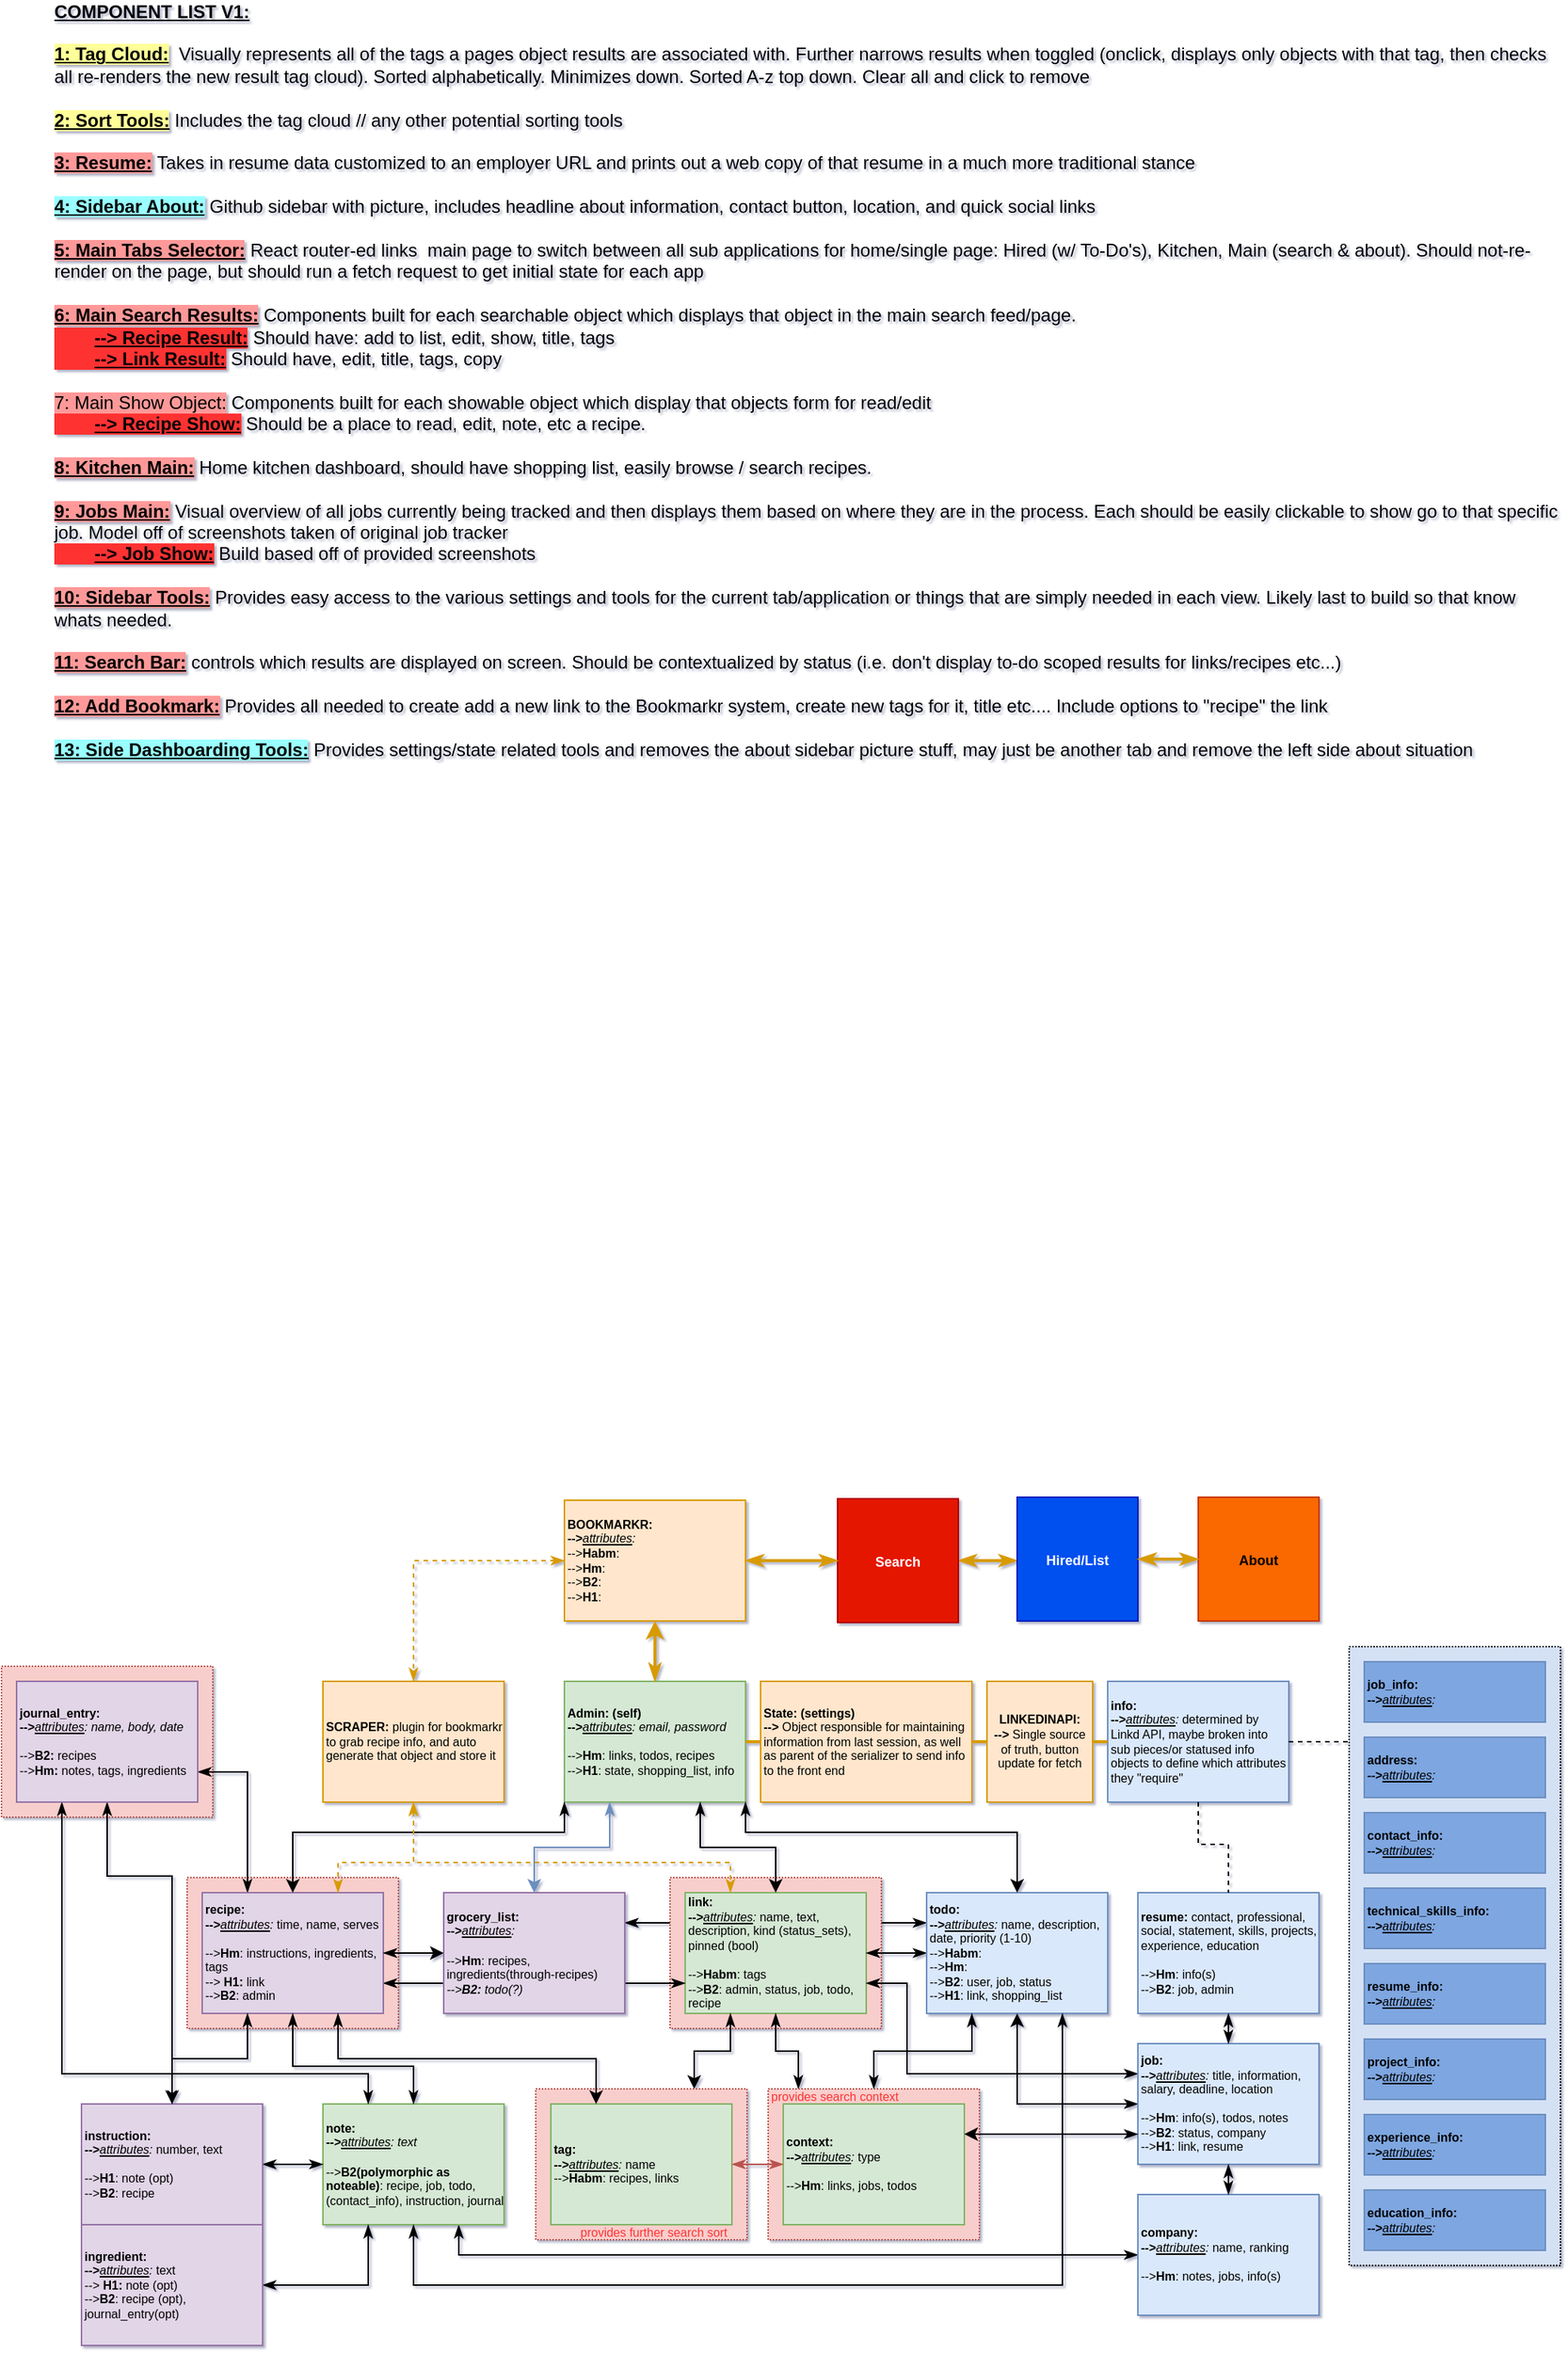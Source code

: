 <mxfile version="15.7.3" type="device"><diagram id="ImDymK1f7_B1jzTCU4_X" name="Page-1"><mxGraphModel dx="1186" dy="1583" grid="0" gridSize="10" guides="1" tooltips="1" connect="1" arrows="1" fold="1" page="1" pageScale="1" pageWidth="1100" pageHeight="850" math="0" shadow="1"><root><mxCell id="0"/><mxCell id="1" parent="0"/><mxCell id="gDlHl3aA6Cm26SfVE7yq-3" value="" style="rounded=0;whiteSpace=wrap;html=1;fontSize=8;fillColor=#f8cecc;align=left;strokeColor=#b85450;dashed=1;dashPattern=1 1;rotation=0;container=0;" vertex="1" parent="1"><mxGeometry x="7" y="252" width="140" height="100" as="geometry"/></mxCell><mxCell id="HJYqMd4OV8tpor4b_tV7-92" style="edgeStyle=orthogonalEdgeStyle;rounded=0;orthogonalLoop=1;jettySize=auto;html=1;exitX=0;exitY=0.25;exitDx=0;exitDy=0;entryX=1;entryY=0.25;entryDx=0;entryDy=0;fontSize=8;fontColor=#FF3333;startArrow=classicThin;startFill=1;endArrow=classicThin;endFill=1;strokeColor=#000000;strokeWidth=1;" parent="1" source="HJYqMd4OV8tpor4b_tV7-34" target="HJYqMd4OV8tpor4b_tV7-33" edge="1"><mxGeometry x="10" y="1192" as="geometry"/></mxCell><mxCell id="klLHw8lv9nVdal6uO0Be-18" value="" style="rounded=0;whiteSpace=wrap;html=1;fontSize=8;fillColor=#f8cecc;align=left;strokeColor=#b85450;dashed=1;dashPattern=1 1;rotation=0;container=0;" parent="1" vertex="1"><mxGeometry x="450" y="392" width="140" height="100" as="geometry"/></mxCell><mxCell id="klLHw8lv9nVdal6uO0Be-17" value="" style="rounded=0;whiteSpace=wrap;html=1;fontSize=8;fillColor=#f8cecc;align=left;strokeColor=#b85450;dashed=1;dashPattern=1 1;rotation=0;container=0;" parent="1" vertex="1"><mxGeometry x="130" y="392" width="140" height="100" as="geometry"/></mxCell><mxCell id="klLHw8lv9nVdal6uO0Be-39" style="edgeStyle=orthogonalEdgeStyle;rounded=0;orthogonalLoop=1;jettySize=auto;html=1;exitX=0;exitY=0.5;exitDx=0;exitDy=0;entryX=0.75;entryY=1;entryDx=0;entryDy=0;fontSize=9;startArrow=classicThin;startFill=1;endArrow=classicThin;endFill=1;strokeWidth=1;" parent="1" source="HJYqMd4OV8tpor4b_tV7-45" target="HJYqMd4OV8tpor4b_tV7-42" edge="1"><mxGeometry relative="1" as="geometry"/></mxCell><mxCell id="HJYqMd4OV8tpor4b_tV7-45" value="&lt;b&gt;company:&lt;/b&gt;&lt;br&gt;&lt;b&gt;--&amp;gt;&lt;/b&gt;&lt;i&gt;&lt;u&gt;attributes&lt;/u&gt;: &lt;/i&gt;name, ranking&lt;br&gt;&lt;br&gt;--&amp;gt;&lt;b&gt;Hm&lt;/b&gt;: notes, jobs, info(s)" style="rounded=0;whiteSpace=wrap;html=1;fontSize=8;align=left;fillColor=#dae8fc;strokeColor=#6c8ebf;rotation=0;container=0;" parent="1" vertex="1"><mxGeometry x="760" y="602" width="120" height="80" as="geometry"/></mxCell><mxCell id="HJYqMd4OV8tpor4b_tV7-2" value="&lt;b&gt;Admin: (self)&lt;/b&gt;&lt;br&gt;&lt;b&gt;--&amp;gt;&lt;/b&gt;&lt;i&gt;&lt;u&gt;attributes&lt;/u&gt;: email, password&lt;/i&gt;&lt;br&gt;&lt;br&gt;--&amp;gt;&lt;b&gt;Hm&lt;/b&gt;: links, todos, recipes&amp;nbsp;&lt;br&gt;--&amp;gt;&lt;b&gt;H1&lt;/b&gt;: state, shopping_list, info" style="rounded=0;whiteSpace=wrap;html=1;fontSize=8;align=left;fillColor=#d5e8d4;strokeColor=#82b366;rotation=0;container=0;" parent="1" vertex="1"><mxGeometry x="380" y="262" width="120" height="80" as="geometry"/></mxCell><mxCell id="HJYqMd4OV8tpor4b_tV7-3" value="&lt;b&gt;LINKEDINAPI:&lt;br&gt;--&amp;gt; &lt;/b&gt;Single source of truth, button update for fetch" style="rounded=0;whiteSpace=wrap;html=1;fontSize=8;align=center;fillColor=#ffe6cc;strokeColor=#d79b00;rotation=0;container=0;" parent="1" vertex="1"><mxGeometry x="660" y="262" width="70" height="80" as="geometry"/></mxCell><mxCell id="HJYqMd4OV8tpor4b_tV7-4" value="&lt;b&gt;info:&lt;/b&gt;&lt;br&gt;&lt;b&gt;--&amp;gt;&lt;/b&gt;&lt;i&gt;&lt;u&gt;attributes&lt;/u&gt;: &lt;/i&gt;determined by Linkd API, maybe broken into sub pieces/or statused info objects to define which attributes they &quot;require&quot;&lt;br&gt;" style="rounded=0;whiteSpace=wrap;html=1;fontSize=8;align=left;fillColor=#dae8fc;strokeColor=#6c8ebf;rotation=0;container=0;" parent="1" vertex="1"><mxGeometry x="740" y="262" width="120" height="80" as="geometry"/></mxCell><mxCell id="HJYqMd4OV8tpor4b_tV7-85" style="edgeStyle=orthogonalEdgeStyle;rounded=0;orthogonalLoop=1;jettySize=auto;html=1;exitX=1;exitY=0.5;exitDx=0;exitDy=0;entryX=0;entryY=0.5;entryDx=0;entryDy=0;fontSize=8;fontColor=#FF3333;startArrow=none;startFill=0;endArrow=none;endFill=0;strokeColor=#d79b00;strokeWidth=2;fillColor=#ffe6cc;" parent="1" source="HJYqMd4OV8tpor4b_tV7-3" target="HJYqMd4OV8tpor4b_tV7-4" edge="1"><mxGeometry x="10" y="1192" as="geometry"/></mxCell><mxCell id="HJYqMd4OV8tpor4b_tV7-29" value="&lt;b&gt;link:&lt;/b&gt;&lt;br&gt;&lt;b&gt;--&amp;gt;&lt;/b&gt;&lt;i&gt;&lt;u&gt;attributes&lt;/u&gt;: &lt;/i&gt;name, text, description, kind (status_sets), pinned (bool)&lt;br&gt;&lt;br&gt;--&amp;gt;&lt;b&gt;Habm&lt;/b&gt;: tags&lt;br&gt;--&amp;gt;&lt;b&gt;B2&lt;/b&gt;: admin, status, job, todo, recipe" style="rounded=0;whiteSpace=wrap;html=1;fontSize=8;align=left;fillColor=#d5e8d4;strokeColor=#82b366;rotation=0;container=0;" parent="1" vertex="1"><mxGeometry x="460" y="402" width="120" height="80" as="geometry"/></mxCell><mxCell id="HJYqMd4OV8tpor4b_tV7-51" style="edgeStyle=orthogonalEdgeStyle;rounded=0;orthogonalLoop=1;jettySize=auto;html=1;exitX=0.75;exitY=1;exitDx=0;exitDy=0;entryX=0.5;entryY=0;entryDx=0;entryDy=0;fontSize=8;startArrow=classicThin;startFill=1;" parent="1" source="HJYqMd4OV8tpor4b_tV7-2" target="HJYqMd4OV8tpor4b_tV7-29" edge="1"><mxGeometry x="10" y="1192" as="geometry"/></mxCell><mxCell id="HJYqMd4OV8tpor4b_tV7-91" style="edgeStyle=orthogonalEdgeStyle;rounded=0;orthogonalLoop=1;jettySize=auto;html=1;exitX=1;exitY=0.75;exitDx=0;exitDy=0;fontSize=8;fontColor=#FF3333;startArrow=classicThin;startFill=1;endArrow=classicThin;endFill=1;strokeColor=#000000;strokeWidth=1;" parent="1" source="HJYqMd4OV8tpor4b_tV7-30" edge="1"><mxGeometry x="10" y="1192" as="geometry"><mxPoint x="460" y="462" as="targetPoint"/><Array as="points"><mxPoint x="460" y="462"/></Array></mxGeometry></mxCell><mxCell id="gDlHl3aA6Cm26SfVE7yq-5" style="edgeStyle=orthogonalEdgeStyle;rounded=0;orthogonalLoop=1;jettySize=auto;html=1;exitX=0.25;exitY=0;exitDx=0;exitDy=0;entryX=1;entryY=0.75;entryDx=0;entryDy=0;startArrow=classicThin;startFill=1;endArrow=classicThin;endFill=1;" edge="1" parent="1" source="HJYqMd4OV8tpor4b_tV7-30" target="gDlHl3aA6Cm26SfVE7yq-1"><mxGeometry relative="1" as="geometry"/></mxCell><mxCell id="HJYqMd4OV8tpor4b_tV7-30" value="&lt;b&gt;recipe:&lt;/b&gt;&lt;br&gt;&lt;b&gt;--&amp;gt;&lt;/b&gt;&lt;i&gt;&lt;u&gt;attributes&lt;/u&gt;: &lt;/i&gt;time, name, serves&lt;br&gt;&lt;br&gt;--&amp;gt;&lt;b&gt;Hm&lt;/b&gt;: instructions, ingredients,&amp;nbsp; tags&lt;br&gt;--&amp;gt; &lt;b&gt;H1:&lt;/b&gt;&amp;nbsp;link&lt;br&gt;--&amp;gt;&lt;b&gt;B2&lt;/b&gt;: admin" style="rounded=0;whiteSpace=wrap;html=1;fontSize=8;align=left;fillColor=#e1d5e7;strokeColor=#9673a6;rotation=0;container=0;" parent="1" vertex="1"><mxGeometry x="140" y="402" width="120" height="80" as="geometry"/></mxCell><mxCell id="HJYqMd4OV8tpor4b_tV7-53" style="edgeStyle=orthogonalEdgeStyle;rounded=0;orthogonalLoop=1;jettySize=auto;html=1;exitX=0;exitY=1;exitDx=0;exitDy=0;entryX=0.5;entryY=0;entryDx=0;entryDy=0;fontSize=8;startArrow=classicThin;startFill=1;" parent="1" source="HJYqMd4OV8tpor4b_tV7-2" target="HJYqMd4OV8tpor4b_tV7-30" edge="1"><mxGeometry x="10" y="1192" as="geometry"><Array as="points"><mxPoint x="380" y="362"/><mxPoint x="200" y="362"/></Array></mxGeometry></mxCell><mxCell id="HJYqMd4OV8tpor4b_tV7-33" value="&lt;b&gt;grocery_list:&lt;/b&gt;&lt;br&gt;&lt;b&gt;--&amp;gt;&lt;/b&gt;&lt;i&gt;&lt;u&gt;attributes&lt;/u&gt;:&lt;/i&gt;&lt;br&gt;&lt;br&gt;--&amp;gt;&lt;b&gt;Hm&lt;/b&gt;: recipes, ingredients(through-recipes)&lt;br&gt;&lt;i&gt;--&amp;gt;&lt;b&gt;B2: &lt;/b&gt;todo(?)&lt;/i&gt;" style="rounded=0;whiteSpace=wrap;html=1;fontSize=8;align=left;fillColor=#e1d5e7;strokeColor=#9673a6;rotation=0;container=0;" parent="1" vertex="1"><mxGeometry x="300" y="402" width="120" height="80" as="geometry"/></mxCell><mxCell id="HJYqMd4OV8tpor4b_tV7-50" style="edgeStyle=orthogonalEdgeStyle;rounded=0;orthogonalLoop=1;jettySize=auto;html=1;exitX=0.25;exitY=1;exitDx=0;exitDy=0;entryX=0.5;entryY=0;entryDx=0;entryDy=0;fontSize=8;startArrow=classicThin;startFill=1;fillColor=#dae8fc;strokeColor=#6c8ebf;" parent="1" source="HJYqMd4OV8tpor4b_tV7-2" target="HJYqMd4OV8tpor4b_tV7-33" edge="1"><mxGeometry x="10" y="1192" as="geometry"/></mxCell><mxCell id="HJYqMd4OV8tpor4b_tV7-49" style="edgeStyle=orthogonalEdgeStyle;rounded=0;orthogonalLoop=1;jettySize=auto;html=1;exitX=1;exitY=0.5;exitDx=0;exitDy=0;entryX=0;entryY=0.5;entryDx=0;entryDy=0;fontSize=8;startArrow=classicThin;startFill=1;" parent="1" source="HJYqMd4OV8tpor4b_tV7-30" target="HJYqMd4OV8tpor4b_tV7-33" edge="1"><mxGeometry x="10" y="1192" as="geometry"/></mxCell><mxCell id="HJYqMd4OV8tpor4b_tV7-90" style="edgeStyle=orthogonalEdgeStyle;rounded=0;orthogonalLoop=1;jettySize=auto;html=1;exitX=0;exitY=0.5;exitDx=0;exitDy=0;entryX=1;entryY=0.5;entryDx=0;entryDy=0;fontSize=8;fontColor=#FF3333;startArrow=classicThin;startFill=1;endArrow=classicThin;endFill=1;strokeColor=#000000;strokeWidth=1;" parent="1" source="HJYqMd4OV8tpor4b_tV7-34" target="HJYqMd4OV8tpor4b_tV7-29" edge="1"><mxGeometry x="10" y="1192" as="geometry"/></mxCell><mxCell id="HJYqMd4OV8tpor4b_tV7-34" value="&lt;b&gt;todo:&lt;/b&gt;&lt;br&gt;&lt;b&gt;--&amp;gt;&lt;/b&gt;&lt;i&gt;&lt;u&gt;attributes&lt;/u&gt;: &lt;/i&gt;name, description, date, priority (1-10)&lt;br&gt;--&amp;gt;&lt;b&gt;Habm&lt;/b&gt;:&amp;nbsp;&lt;br&gt;--&amp;gt;&lt;b&gt;Hm&lt;/b&gt;:&lt;br&gt;--&amp;gt;&lt;b&gt;B2&lt;/b&gt;: user, job, status&lt;br&gt;--&amp;gt;&lt;b&gt;H1&lt;/b&gt;: link, shopping_list" style="rounded=0;whiteSpace=wrap;html=1;fontSize=8;align=left;fillColor=#dae8fc;strokeColor=#6c8ebf;rotation=0;container=0;" parent="1" vertex="1"><mxGeometry x="620" y="402" width="120" height="80" as="geometry"/></mxCell><mxCell id="HJYqMd4OV8tpor4b_tV7-52" style="edgeStyle=orthogonalEdgeStyle;rounded=0;orthogonalLoop=1;jettySize=auto;html=1;exitX=1;exitY=1;exitDx=0;exitDy=0;entryX=0.5;entryY=0;entryDx=0;entryDy=0;fontSize=8;startArrow=classicThin;startFill=1;" parent="1" source="HJYqMd4OV8tpor4b_tV7-2" target="HJYqMd4OV8tpor4b_tV7-34" edge="1"><mxGeometry x="10" y="1192" as="geometry"><Array as="points"><mxPoint x="500" y="362"/><mxPoint x="680" y="362"/></Array></mxGeometry></mxCell><mxCell id="HJYqMd4OV8tpor4b_tV7-59" style="edgeStyle=orthogonalEdgeStyle;rounded=0;orthogonalLoop=1;jettySize=auto;html=1;exitX=0.25;exitY=1;exitDx=0;exitDy=0;entryX=0.75;entryY=0;entryDx=0;entryDy=0;fontSize=8;startArrow=classicThin;startFill=1;" parent="1" source="HJYqMd4OV8tpor4b_tV7-29" target="HJYqMd4OV8tpor4b_tV7-94" edge="1"><mxGeometry x="10" y="1192" as="geometry"/></mxCell><mxCell id="HJYqMd4OV8tpor4b_tV7-57" style="edgeStyle=orthogonalEdgeStyle;rounded=0;orthogonalLoop=1;jettySize=auto;html=1;exitX=0;exitY=0.5;exitDx=0;exitDy=0;entryX=0.5;entryY=1;entryDx=0;entryDy=0;fontSize=8;startArrow=classicThin;startFill=1;" parent="1" source="HJYqMd4OV8tpor4b_tV7-37" target="HJYqMd4OV8tpor4b_tV7-34" edge="1"><mxGeometry x="10" y="1192" as="geometry"><Array as="points"><mxPoint x="680" y="542"/></Array></mxGeometry></mxCell><mxCell id="HJYqMd4OV8tpor4b_tV7-89" style="edgeStyle=orthogonalEdgeStyle;rounded=0;orthogonalLoop=1;jettySize=auto;html=1;exitX=0;exitY=0.25;exitDx=0;exitDy=0;entryX=1;entryY=0.75;entryDx=0;entryDy=0;fontSize=8;fontColor=#FF3333;startArrow=classicThin;startFill=1;endArrow=classicThin;endFill=1;strokeColor=#000000;strokeWidth=1;" parent="1" source="HJYqMd4OV8tpor4b_tV7-37" target="HJYqMd4OV8tpor4b_tV7-29" edge="1"><mxGeometry x="10" y="1192" as="geometry"><Array as="points"><mxPoint x="607" y="522"/><mxPoint x="607" y="462"/></Array></mxGeometry></mxCell><mxCell id="HJYqMd4OV8tpor4b_tV7-37" value="&lt;b&gt;job:&lt;/b&gt;&lt;br&gt;&lt;b&gt;--&amp;gt;&lt;/b&gt;&lt;i&gt;&lt;u&gt;attributes&lt;/u&gt;: &lt;/i&gt;title, information, salary, deadline, location&lt;br&gt;&lt;br&gt;--&amp;gt;&lt;b&gt;Hm&lt;/b&gt;: info(s), todos, notes&lt;br&gt;--&amp;gt;&lt;b&gt;B2&lt;/b&gt;: status, company&lt;br&gt;--&amp;gt;&lt;b&gt;H1&lt;/b&gt;: link, resume" style="rounded=0;whiteSpace=wrap;html=1;fontSize=8;align=left;fillColor=#dae8fc;strokeColor=#6c8ebf;rotation=0;container=0;" parent="1" vertex="1"><mxGeometry x="760" y="502" width="120" height="80" as="geometry"/></mxCell><mxCell id="klLHw8lv9nVdal6uO0Be-10" style="edgeStyle=orthogonalEdgeStyle;rounded=0;orthogonalLoop=1;jettySize=auto;html=1;exitX=0;exitY=0.5;exitDx=0;exitDy=0;entryX=1;entryY=0.5;entryDx=0;entryDy=0;strokeColor=none;startArrow=classicThin;startFill=1;" parent="1" source="HJYqMd4OV8tpor4b_tV7-45" target="HJYqMd4OV8tpor4b_tV7-37" edge="1"><mxGeometry x="60" y="142" as="geometry"/></mxCell><mxCell id="HJYqMd4OV8tpor4b_tV7-38" value="&lt;b&gt;resume: &lt;/b&gt;contact, professional, social, statement, skills, projects, experience, education&lt;br&gt;&lt;br&gt;--&amp;gt;&lt;b&gt;Hm&lt;/b&gt;: info(s)&lt;br&gt;--&amp;gt;&lt;b&gt;B2&lt;/b&gt;: job, admin" style="rounded=0;whiteSpace=wrap;html=1;fontSize=8;align=left;fillColor=#dae8fc;strokeColor=#6c8ebf;rotation=0;container=0;" parent="1" vertex="1"><mxGeometry x="760" y="402" width="120" height="80" as="geometry"/></mxCell><mxCell id="klLHw8lv9nVdal6uO0Be-36" style="edgeStyle=orthogonalEdgeStyle;rounded=0;orthogonalLoop=1;jettySize=auto;html=1;exitX=0.5;exitY=0;exitDx=0;exitDy=0;entryX=0.5;entryY=1;entryDx=0;entryDy=0;fontSize=9;startArrow=classicThin;startFill=1;endArrow=classicThin;endFill=1;strokeWidth=1;" parent="1" source="HJYqMd4OV8tpor4b_tV7-37" target="HJYqMd4OV8tpor4b_tV7-38" edge="1"><mxGeometry x="60" y="140" as="geometry"/></mxCell><mxCell id="HJYqMd4OV8tpor4b_tV7-39" style="edgeStyle=orthogonalEdgeStyle;rounded=0;orthogonalLoop=1;jettySize=auto;html=1;exitX=0.5;exitY=1;exitDx=0;exitDy=0;fontSize=8;startArrow=none;startFill=0;dashed=1;endArrow=none;endFill=0;entryX=0.5;entryY=0;entryDx=0;entryDy=0;" parent="1" source="HJYqMd4OV8tpor4b_tV7-4" edge="1" target="HJYqMd4OV8tpor4b_tV7-38"><mxGeometry x="10" y="1192" as="geometry"><mxPoint x="800" y="402" as="targetPoint"/><Array as="points"><mxPoint x="800" y="370"/><mxPoint x="820" y="370"/></Array></mxGeometry></mxCell><mxCell id="HJYqMd4OV8tpor4b_tV7-42" value="&lt;b&gt;note:&amp;nbsp;&lt;/b&gt;&lt;br&gt;&lt;b&gt;--&amp;gt;&lt;/b&gt;&lt;i&gt;&lt;u&gt;attributes&lt;/u&gt;: text&lt;/i&gt;&lt;br&gt;&lt;br&gt;--&amp;gt;&lt;b&gt;B2(polymorphic as noteable)&lt;/b&gt;: recipe, job, todo, (contact_info), instruction, journal" style="rounded=0;whiteSpace=wrap;html=1;fontSize=8;align=left;fillColor=#d5e8d4;strokeColor=#82b366;rotation=0;container=0;" parent="1" vertex="1"><mxGeometry x="220" y="542" width="120" height="80" as="geometry"/></mxCell><mxCell id="HJYqMd4OV8tpor4b_tV7-87" style="edgeStyle=orthogonalEdgeStyle;rounded=0;orthogonalLoop=1;jettySize=auto;html=1;exitX=0.5;exitY=1;exitDx=0;exitDy=0;fontSize=8;fontColor=#FF3333;startArrow=classicThin;startFill=1;endArrow=classicThin;endFill=1;strokeColor=#000000;strokeWidth=1;" parent="1" source="HJYqMd4OV8tpor4b_tV7-30" edge="1"><mxGeometry x="10" y="1192" as="geometry"><Array as="points"><mxPoint x="200" y="517"/><mxPoint x="280" y="517"/></Array><mxPoint x="280" y="542" as="targetPoint"/></mxGeometry></mxCell><mxCell id="klLHw8lv9nVdal6uO0Be-37" style="edgeStyle=orthogonalEdgeStyle;rounded=0;orthogonalLoop=1;jettySize=auto;html=1;exitX=1;exitY=0.5;exitDx=0;exitDy=0;entryX=0.25;entryY=1;entryDx=0;entryDy=0;fontSize=9;startArrow=classicThin;startFill=1;endArrow=classicThin;endFill=1;strokeWidth=1;" parent="1" source="HJYqMd4OV8tpor4b_tV7-61" target="HJYqMd4OV8tpor4b_tV7-42" edge="1"><mxGeometry x="60" y="140" as="geometry"/></mxCell><mxCell id="HJYqMd4OV8tpor4b_tV7-61" value="&lt;b&gt;ingredient:&lt;/b&gt;&lt;br&gt;&lt;b&gt;--&amp;gt;&lt;/b&gt;&lt;i&gt;&lt;u&gt;attributes&lt;/u&gt;: &lt;/i&gt;text&lt;br&gt;--&amp;gt; &lt;b&gt;H1: &lt;/b&gt;note (opt)&lt;br&gt;--&amp;gt;&lt;b&gt;B2&lt;/b&gt;: recipe (opt), journal_entry(opt)" style="rounded=0;whiteSpace=wrap;html=1;fontSize=8;align=left;fillColor=#e1d5e7;strokeColor=#9673a6;rotation=0;container=0;" parent="1" vertex="1"><mxGeometry x="60" y="622" width="120" height="80" as="geometry"/></mxCell><mxCell id="HJYqMd4OV8tpor4b_tV7-63" style="edgeStyle=orthogonalEdgeStyle;rounded=0;orthogonalLoop=1;jettySize=auto;html=1;exitX=0.25;exitY=1;exitDx=0;exitDy=0;entryX=0.5;entryY=0;entryDx=0;entryDy=0;fontSize=8;startArrow=classicThin;startFill=1;" parent="1" source="HJYqMd4OV8tpor4b_tV7-30" target="HJYqMd4OV8tpor4b_tV7-62" edge="1"><mxGeometry x="10" y="1192" as="geometry"><Array as="points"><mxPoint x="170" y="512"/><mxPoint x="120" y="512"/></Array></mxGeometry></mxCell><mxCell id="HJYqMd4OV8tpor4b_tV7-99" style="edgeStyle=orthogonalEdgeStyle;rounded=0;orthogonalLoop=1;jettySize=auto;html=1;exitX=1;exitY=0.5;exitDx=0;exitDy=0;entryX=0;entryY=0.5;entryDx=0;entryDy=0;fontSize=8;fontColor=#FF3333;startArrow=classicThin;startFill=1;endArrow=classicThin;endFill=1;strokeColor=#000000;strokeWidth=1;" parent="1" source="HJYqMd4OV8tpor4b_tV7-62" target="HJYqMd4OV8tpor4b_tV7-42" edge="1"><mxGeometry x="10" y="1192" as="geometry"><Array as="points"><mxPoint x="210" y="582"/><mxPoint x="210" y="582"/></Array></mxGeometry></mxCell><mxCell id="HJYqMd4OV8tpor4b_tV7-62" value="&lt;b&gt;instruction:&lt;/b&gt;&lt;br&gt;&lt;b&gt;--&amp;gt;&lt;/b&gt;&lt;i&gt;&lt;u&gt;attributes&lt;/u&gt;:&amp;nbsp;&lt;/i&gt;number, text&lt;br&gt;&lt;br&gt;--&amp;gt;&lt;b&gt;H1&lt;/b&gt;: note (opt)&lt;br&gt;--&amp;gt;&lt;b&gt;B2&lt;/b&gt;: recipe" style="rounded=0;whiteSpace=wrap;html=1;fontSize=8;align=left;fillColor=#e1d5e7;strokeColor=#9673a6;rotation=0;container=0;" parent="1" vertex="1"><mxGeometry x="60" y="542" width="120" height="80" as="geometry"/></mxCell><mxCell id="HJYqMd4OV8tpor4b_tV7-103" style="edgeStyle=orthogonalEdgeStyle;rounded=0;orthogonalLoop=1;jettySize=auto;html=1;exitX=0.5;exitY=1;exitDx=0;exitDy=0;entryX=0.75;entryY=0;entryDx=0;entryDy=0;dashed=1;fontSize=8;fontColor=#FF3333;startArrow=classicThin;startFill=1;endArrow=classicThin;endFill=1;strokeColor=#d79b00;strokeWidth=1;fillColor=#ffe6cc;" parent="1" source="HJYqMd4OV8tpor4b_tV7-73" target="HJYqMd4OV8tpor4b_tV7-30" edge="1"><mxGeometry x="10" y="1192" as="geometry"><Array as="points"><mxPoint x="280" y="382"/><mxPoint x="230" y="382"/></Array></mxGeometry></mxCell><mxCell id="HJYqMd4OV8tpor4b_tV7-104" style="edgeStyle=orthogonalEdgeStyle;rounded=0;orthogonalLoop=1;jettySize=auto;html=1;exitX=0.5;exitY=1;exitDx=0;exitDy=0;entryX=0.25;entryY=0;entryDx=0;entryDy=0;dashed=1;fontSize=8;fontColor=#FF3333;startArrow=classicThin;startFill=1;endArrow=classicThin;endFill=1;strokeColor=#d79b00;strokeWidth=1;fillColor=#ffe6cc;" parent="1" source="HJYqMd4OV8tpor4b_tV7-73" target="HJYqMd4OV8tpor4b_tV7-29" edge="1"><mxGeometry x="10" y="1192" as="geometry"><Array as="points"><mxPoint x="280" y="382"/><mxPoint x="490" y="382"/></Array></mxGeometry></mxCell><mxCell id="HJYqMd4OV8tpor4b_tV7-73" value="&lt;b&gt;SCRAPER: &lt;/b&gt;plugin for bookmarkr to grab recipe info, and auto generate that object and store it" style="rounded=0;whiteSpace=wrap;html=1;fontSize=8;align=left;fillColor=#ffe6cc;strokeColor=#d79b00;rotation=0;container=0;" parent="1" vertex="1"><mxGeometry x="220" y="262" width="120" height="80" as="geometry"/></mxCell><mxCell id="HJYqMd4OV8tpor4b_tV7-102" style="edgeStyle=orthogonalEdgeStyle;rounded=0;orthogonalLoop=1;jettySize=auto;html=1;exitX=0;exitY=0.5;exitDx=0;exitDy=0;entryX=0.5;entryY=0;entryDx=0;entryDy=0;dashed=1;fontSize=8;fontColor=#FF3333;startArrow=classicThin;startFill=1;endArrow=classicThin;endFill=1;strokeColor=#d79b00;strokeWidth=1;fillColor=#ffe6cc;" parent="1" source="HJYqMd4OV8tpor4b_tV7-74" target="HJYqMd4OV8tpor4b_tV7-73" edge="1"><mxGeometry x="10" y="1192" as="geometry"/></mxCell><mxCell id="HJYqMd4OV8tpor4b_tV7-74" value="&lt;b&gt;BOOKMARKR:&lt;/b&gt;&lt;br&gt;&lt;b&gt;--&amp;gt;&lt;/b&gt;&lt;i&gt;&lt;u&gt;attributes&lt;/u&gt;:&lt;/i&gt;&lt;br&gt;--&amp;gt;&lt;b&gt;Habm&lt;/b&gt;:&amp;nbsp;&lt;br&gt;--&amp;gt;&lt;b&gt;Hm&lt;/b&gt;:&lt;br&gt;--&amp;gt;&lt;b&gt;B2&lt;/b&gt;:&amp;nbsp;&lt;br&gt;--&amp;gt;&lt;b&gt;H1&lt;/b&gt;:" style="rounded=0;whiteSpace=wrap;html=1;fontSize=8;align=left;fillColor=#ffe6cc;strokeColor=#d79b00;rotation=0;container=0;" parent="1" vertex="1"><mxGeometry x="380" y="142" width="120" height="80" as="geometry"/></mxCell><mxCell id="klLHw8lv9nVdal6uO0Be-33" style="edgeStyle=orthogonalEdgeStyle;rounded=0;orthogonalLoop=1;jettySize=auto;html=1;exitX=0.75;exitY=1;exitDx=0;exitDy=0;entryX=0.5;entryY=1;entryDx=0;entryDy=0;fontSize=9;startArrow=classicThin;startFill=1;endArrow=classicThin;endFill=1;strokeWidth=1;" parent="1" source="HJYqMd4OV8tpor4b_tV7-34" target="HJYqMd4OV8tpor4b_tV7-42" edge="1"><mxGeometry x="60" y="140" as="geometry"><Array as="points"><mxPoint x="710" y="662"/><mxPoint x="280" y="662"/></Array></mxGeometry></mxCell><mxCell id="HJYqMd4OV8tpor4b_tV7-76" style="edgeStyle=orthogonalEdgeStyle;rounded=0;orthogonalLoop=1;jettySize=auto;html=1;exitX=0.5;exitY=0;exitDx=0;exitDy=0;entryX=0.5;entryY=1;entryDx=0;entryDy=0;fontSize=8;fontColor=#FF3333;startArrow=classicThin;startFill=1;strokeColor=#d79b00;strokeWidth=2;fillColor=#ffe6cc;" parent="1" source="HJYqMd4OV8tpor4b_tV7-2" target="HJYqMd4OV8tpor4b_tV7-74" edge="1"><mxGeometry x="10" y="1192" as="geometry"/></mxCell><mxCell id="HJYqMd4OV8tpor4b_tV7-83" style="edgeStyle=orthogonalEdgeStyle;rounded=0;orthogonalLoop=1;jettySize=auto;html=1;exitX=1;exitY=0.5;exitDx=0;exitDy=0;entryX=0;entryY=0.5;entryDx=0;entryDy=0;fontSize=8;fontColor=#FF3333;startArrow=none;startFill=0;strokeColor=#d79b00;strokeWidth=2;endArrow=none;endFill=0;fillColor=#ffe6cc;" parent="1" source="HJYqMd4OV8tpor4b_tV7-82" target="HJYqMd4OV8tpor4b_tV7-3" edge="1"><mxGeometry x="10" y="1192" as="geometry"/></mxCell><mxCell id="HJYqMd4OV8tpor4b_tV7-84" style="edgeStyle=orthogonalEdgeStyle;rounded=0;orthogonalLoop=1;jettySize=auto;html=1;exitX=0;exitY=0.5;exitDx=0;exitDy=0;fontSize=8;fontColor=#FF3333;startArrow=none;startFill=0;endArrow=none;endFill=0;strokeColor=#d79b00;strokeWidth=2;fillColor=#ffe6cc;" parent="1" source="HJYqMd4OV8tpor4b_tV7-82" edge="1"><mxGeometry x="10" y="1192" as="geometry"><mxPoint x="500" y="302" as="targetPoint"/></mxGeometry></mxCell><mxCell id="HJYqMd4OV8tpor4b_tV7-82" value="&lt;b&gt;State: (settings)&lt;br&gt;--&amp;gt;&lt;/b&gt;&lt;span style=&quot;font-style: italic&quot;&gt;&amp;nbsp;&lt;/span&gt;Object responsible for maintaining information from last session, as well as parent of the serializer to send info to the front end" style="rounded=0;whiteSpace=wrap;html=1;fontSize=8;align=left;fillColor=#ffe6cc;strokeColor=#d79b00;rotation=0;container=0;" parent="1" vertex="1"><mxGeometry x="510" y="262" width="140" height="80" as="geometry"/></mxCell><mxCell id="klLHw8lv9nVdal6uO0Be-11" style="edgeStyle=orthogonalEdgeStyle;rounded=0;orthogonalLoop=1;jettySize=auto;html=1;startArrow=classicThin;startFill=1;endArrow=classicThin;endFill=1;" parent="1" source="HJYqMd4OV8tpor4b_tV7-45" edge="1"><mxGeometry x="60" y="142" as="geometry"><mxPoint x="820" y="582" as="targetPoint"/></mxGeometry></mxCell><mxCell id="klLHw8lv9nVdal6uO0Be-20" style="edgeStyle=orthogonalEdgeStyle;rounded=0;orthogonalLoop=1;jettySize=auto;html=1;exitX=1;exitY=0.5;exitDx=0;exitDy=0;entryX=0;entryY=0.5;entryDx=0;entryDy=0;fontSize=9;startArrow=classicThin;startFill=1;endArrow=classicThin;endFill=1;fillColor=#ffe6cc;strokeColor=#d79b00;strokeWidth=2;" parent="1" source="klLHw8lv9nVdal6uO0Be-15" edge="1"><mxGeometry x="60" y="140" as="geometry"><mxPoint x="680" y="182" as="targetPoint"/></mxGeometry></mxCell><mxCell id="klLHw8lv9nVdal6uO0Be-15" value="&lt;b&gt;&lt;font style=&quot;font-size: 9px&quot;&gt;Search&lt;/font&gt;&lt;/b&gt;" style="rounded=0;whiteSpace=wrap;html=1;fillColor=#e51400;strokeColor=#B20000;fontColor=#ffffff;container=0;" parent="1" vertex="1"><mxGeometry x="561" y="141" width="80" height="82" as="geometry"/></mxCell><mxCell id="klLHw8lv9nVdal6uO0Be-21" value="&lt;b&gt;&lt;font style=&quot;font-size: 9px&quot;&gt;Hired/List&lt;/font&gt;&lt;/b&gt;" style="rounded=0;whiteSpace=wrap;html=1;fillColor=#0050ef;strokeColor=#001DBC;fontColor=#ffffff;container=0;" parent="1" vertex="1"><mxGeometry x="680" y="140" width="80" height="82" as="geometry"/></mxCell><mxCell id="klLHw8lv9nVdal6uO0Be-12" style="edgeStyle=orthogonalEdgeStyle;rounded=0;orthogonalLoop=1;jettySize=auto;html=1;exitX=1;exitY=0.5;exitDx=0;exitDy=0;entryX=-0.001;entryY=0.153;entryDx=0;entryDy=0;startArrow=none;startFill=0;endArrow=none;endFill=0;dashed=1;entryPerimeter=0;" parent="1" source="HJYqMd4OV8tpor4b_tV7-4" target="HJYqMd4OV8tpor4b_tV7-75" edge="1"><mxGeometry x="60" y="142" as="geometry"/></mxCell><mxCell id="klLHw8lv9nVdal6uO0Be-24" value="&lt;b&gt;&lt;font style=&quot;font-size: 9px&quot;&gt;About&lt;br&gt;&lt;/font&gt;&lt;/b&gt;" style="rounded=0;whiteSpace=wrap;html=1;fillColor=#fa6800;strokeColor=#C73500;fontColor=#000000;container=0;" parent="1" vertex="1"><mxGeometry x="800" y="140" width="80" height="82" as="geometry"/></mxCell><mxCell id="klLHw8lv9nVdal6uO0Be-34" style="edgeStyle=orthogonalEdgeStyle;rounded=0;orthogonalLoop=1;jettySize=auto;html=1;exitX=0.5;exitY=1;exitDx=0;exitDy=0;fontSize=9;startArrow=classicThin;startFill=1;endArrow=classicThin;endFill=1;strokeWidth=1;" parent="1" source="HJYqMd4OV8tpor4b_tV7-29" edge="1"><mxGeometry x="60" y="140" as="geometry"><mxPoint x="535" y="532" as="targetPoint"/><Array as="points"><mxPoint x="520" y="507"/><mxPoint x="535" y="507"/></Array></mxGeometry></mxCell><mxCell id="klLHw8lv9nVdal6uO0Be-16" style="edgeStyle=orthogonalEdgeStyle;rounded=0;orthogonalLoop=1;jettySize=auto;html=1;exitX=1;exitY=0.5;exitDx=0;exitDy=0;entryX=0;entryY=0.5;entryDx=0;entryDy=0;fontSize=9;startArrow=classicThin;startFill=1;endArrow=classicThin;endFill=1;fillColor=#ffe6cc;strokeColor=#d79b00;strokeWidth=2;" parent="1" source="HJYqMd4OV8tpor4b_tV7-74" target="klLHw8lv9nVdal6uO0Be-15" edge="1"><mxGeometry x="60" y="140" as="geometry"/></mxCell><mxCell id="klLHw8lv9nVdal6uO0Be-26" style="edgeStyle=orthogonalEdgeStyle;rounded=0;orthogonalLoop=1;jettySize=auto;html=1;exitX=1;exitY=0.5;exitDx=0;exitDy=0;entryX=0;entryY=0.5;entryDx=0;entryDy=0;fontSize=9;startArrow=classicThin;startFill=1;endArrow=classicThin;endFill=1;fillColor=#ffe6cc;strokeColor=#d79b00;strokeWidth=2;" parent="1" source="klLHw8lv9nVdal6uO0Be-21" target="klLHw8lv9nVdal6uO0Be-24" edge="1"><mxGeometry x="60" y="140" as="geometry"/></mxCell><mxCell id="klLHw8lv9nVdal6uO0Be-35" style="edgeStyle=orthogonalEdgeStyle;rounded=0;orthogonalLoop=1;jettySize=auto;html=1;exitX=0.25;exitY=1;exitDx=0;exitDy=0;entryX=0.5;entryY=0;entryDx=0;entryDy=0;fontSize=9;startArrow=classicThin;startFill=1;endArrow=classicThin;endFill=1;strokeWidth=1;" parent="1" source="HJYqMd4OV8tpor4b_tV7-34" target="HJYqMd4OV8tpor4b_tV7-69" edge="1"><mxGeometry x="60" y="140" as="geometry"/></mxCell><mxCell id="HJYqMd4OV8tpor4b_tV7-75" value="" style="rounded=0;whiteSpace=wrap;html=1;dashed=1;dashPattern=1 1;fontSize=8;fontColor=#FF3333;fillColor=#D4E1F5;align=left;rotation=0;container=0;" parent="1" vertex="1"><mxGeometry x="900" y="239" width="140" height="410" as="geometry"/></mxCell><mxCell id="HJYqMd4OV8tpor4b_tV7-5" value="&lt;b&gt;job_info:&lt;/b&gt;&lt;br&gt;&lt;b&gt;--&amp;gt;&lt;/b&gt;&lt;i&gt;&lt;u&gt;attributes&lt;/u&gt;:&lt;/i&gt;&lt;br&gt;" style="rounded=0;whiteSpace=wrap;html=1;fontSize=8;align=left;fillColor=#7EA6E0;strokeColor=#6c8ebf;rotation=0;container=0;" parent="1" vertex="1"><mxGeometry x="910" y="249" width="120" height="40" as="geometry"/></mxCell><mxCell id="HJYqMd4OV8tpor4b_tV7-6" value="&lt;b&gt;address:&lt;/b&gt;&lt;br&gt;&lt;b&gt;--&amp;gt;&lt;/b&gt;&lt;i&gt;&lt;u&gt;attributes&lt;/u&gt;:&lt;/i&gt;" style="rounded=0;whiteSpace=wrap;html=1;fontSize=8;align=left;fillColor=#7EA6E0;strokeColor=#6c8ebf;rotation=0;container=0;" parent="1" vertex="1"><mxGeometry x="910" y="299" width="120" height="40" as="geometry"/></mxCell><mxCell id="HJYqMd4OV8tpor4b_tV7-7" value="&lt;b&gt;contact_info:&lt;/b&gt;&lt;br&gt;&lt;b&gt;--&amp;gt;&lt;/b&gt;&lt;i&gt;&lt;u&gt;attributes&lt;/u&gt;:&lt;/i&gt;" style="rounded=0;whiteSpace=wrap;html=1;fontSize=8;align=left;fillColor=#7EA6E0;strokeColor=#6c8ebf;rotation=0;container=0;" parent="1" vertex="1"><mxGeometry x="910" y="349" width="120" height="40" as="geometry"/></mxCell><mxCell id="HJYqMd4OV8tpor4b_tV7-8" value="&lt;b&gt;resume_info:&lt;/b&gt;&lt;br&gt;&lt;b&gt;--&amp;gt;&lt;/b&gt;&lt;i&gt;&lt;u&gt;attributes&lt;/u&gt;:&lt;/i&gt;" style="rounded=0;whiteSpace=wrap;html=1;fontSize=8;align=left;fillColor=#7EA6E0;strokeColor=#6c8ebf;rotation=0;container=0;" parent="1" vertex="1"><mxGeometry x="910" y="449" width="120" height="40" as="geometry"/></mxCell><mxCell id="HJYqMd4OV8tpor4b_tV7-9" value="&lt;b&gt;project_info:&lt;/b&gt;&lt;br&gt;&lt;b&gt;--&amp;gt;&lt;/b&gt;&lt;i&gt;&lt;u&gt;attributes&lt;/u&gt;:&lt;/i&gt;" style="rounded=0;whiteSpace=wrap;html=1;fontSize=8;align=left;fillColor=#7EA6E0;strokeColor=#6c8ebf;rotation=0;container=0;" parent="1" vertex="1"><mxGeometry x="910" y="499" width="120" height="40" as="geometry"/></mxCell><mxCell id="HJYqMd4OV8tpor4b_tV7-10" value="&lt;b&gt;experience_info:&lt;/b&gt;&lt;br&gt;&lt;b&gt;--&amp;gt;&lt;/b&gt;&lt;i&gt;&lt;u&gt;attributes&lt;/u&gt;:&lt;/i&gt;" style="rounded=0;whiteSpace=wrap;html=1;fontSize=8;align=left;fillColor=#7EA6E0;strokeColor=#6c8ebf;rotation=0;container=0;" parent="1" vertex="1"><mxGeometry x="910" y="549" width="120" height="40" as="geometry"/></mxCell><mxCell id="HJYqMd4OV8tpor4b_tV7-11" value="&lt;b&gt;technical_skills_info:&lt;/b&gt;&lt;br&gt;&lt;b&gt;--&amp;gt;&lt;/b&gt;&lt;i&gt;&lt;u&gt;attributes&lt;/u&gt;:&lt;/i&gt;&lt;br&gt;" style="rounded=0;whiteSpace=wrap;html=1;fontSize=8;align=left;fillColor=#7EA6E0;strokeColor=#6c8ebf;rotation=0;container=0;" parent="1" vertex="1"><mxGeometry x="910" y="399" width="120" height="40" as="geometry"/></mxCell><mxCell id="HJYqMd4OV8tpor4b_tV7-12" value="&lt;b&gt;education_info:&lt;/b&gt;&lt;br&gt;&lt;b&gt;--&amp;gt;&lt;/b&gt;&lt;i&gt;&lt;u&gt;attributes&lt;/u&gt;:&lt;/i&gt;" style="rounded=0;whiteSpace=wrap;html=1;fontSize=8;align=left;fillColor=#7EA6E0;strokeColor=#6c8ebf;rotation=0;container=0;" parent="1" vertex="1"><mxGeometry x="910" y="599" width="120" height="40" as="geometry"/></mxCell><mxCell id="HJYqMd4OV8tpor4b_tV7-68" value="" style="rounded=0;whiteSpace=wrap;html=1;fontSize=8;fillColor=#f8cecc;align=left;strokeColor=#b85450;dashed=1;dashPattern=1 1;rotation=0;container=0;" parent="1" vertex="1"><mxGeometry x="515" y="532" width="140" height="100" as="geometry"/></mxCell><mxCell id="HJYqMd4OV8tpor4b_tV7-36" value="&lt;b&gt;context:&amp;nbsp;&lt;/b&gt;&lt;br&gt;&lt;b&gt;--&amp;gt;&lt;/b&gt;&lt;i&gt;&lt;u&gt;attributes&lt;/u&gt;: &lt;/i&gt;type&lt;br&gt;&lt;br&gt;--&amp;gt;&lt;b&gt;Hm&lt;/b&gt;: links, jobs, todos" style="rounded=0;whiteSpace=wrap;html=1;fontSize=8;align=left;fillColor=#d5e8d4;strokeColor=#82b366;rotation=0;container=0;" parent="1" vertex="1"><mxGeometry x="525" y="542" width="120" height="80" as="geometry"/></mxCell><mxCell id="HJYqMd4OV8tpor4b_tV7-69" value="provides search context" style="text;html=1;strokeColor=none;fillColor=none;align=left;verticalAlign=middle;whiteSpace=wrap;rounded=0;dashed=1;dashPattern=1 1;fontSize=8;fontColor=#FF3333;rotation=0;container=0;" parent="1" vertex="1"><mxGeometry x="515" y="532" width="140" height="10" as="geometry"/></mxCell><mxCell id="HJYqMd4OV8tpor4b_tV7-94" value="" style="rounded=0;whiteSpace=wrap;html=1;fontSize=8;fillColor=#f8cecc;align=left;strokeColor=#b85450;dashed=1;dashPattern=1 1;rotation=0;container=0;" parent="1" vertex="1"><mxGeometry x="361" y="532" width="140" height="100" as="geometry"/></mxCell><mxCell id="HJYqMd4OV8tpor4b_tV7-95" value="provides further search sort" style="text;html=1;strokeColor=none;fillColor=none;align=right;verticalAlign=middle;whiteSpace=wrap;rounded=0;dashed=1;dashPattern=1 1;fontSize=8;fontColor=#FF3333;rotation=0;container=0;" parent="1" vertex="1"><mxGeometry x="350" y="622" width="140" height="10" as="geometry"/></mxCell><mxCell id="HJYqMd4OV8tpor4b_tV7-35" value="&lt;b&gt;tag:&amp;nbsp;&lt;/b&gt;&lt;br&gt;&lt;b&gt;--&amp;gt;&lt;/b&gt;&lt;i&gt;&lt;u&gt;attributes&lt;/u&gt;: &lt;/i&gt;name&lt;br&gt;--&amp;gt;&lt;b&gt;Habm&lt;/b&gt;: recipes, links" style="rounded=0;whiteSpace=wrap;html=1;fontSize=8;align=left;fillColor=#d5e8d4;strokeColor=#82b366;rotation=0;container=0;" parent="1" vertex="1"><mxGeometry x="371" y="542" width="120" height="80" as="geometry"/></mxCell><mxCell id="-_fuoI7TNQKhSSEjafvk-5" value="&lt;font style=&quot;font-size: 12px&quot;&gt;&lt;b&gt;&lt;u&gt;COMPONENT LIST V1:&lt;br&gt;&lt;/u&gt;&lt;/b&gt;&amp;nbsp;&lt;br&gt;&lt;b&gt;&lt;u style=&quot;background-color: rgb(255 , 255 , 153)&quot;&gt;1: &lt;/u&gt;&lt;/b&gt;&lt;b&gt;&lt;span style=&quot;background-color: rgb(255 , 255 , 153)&quot;&gt;&lt;u&gt;Tag Cloud:&lt;/u&gt;&lt;/span&gt;&amp;nbsp;&lt;/b&gt;&amp;nbsp;Visually represents all of the tags a pages object results are associated with. Further narrows results when toggled (onclick, displays only objects with that tag, then checks all re-renders the new result tag cloud). Sorted alphabetically. Minimizes down. Sorted A-z top down. Clear all and click to remove&lt;br&gt;&lt;u style=&quot;font-weight: bold ; background-color: rgb(255 , 255 , 153)&quot;&gt;&lt;br&gt;2: Sort Tools:&lt;/u&gt;&amp;nbsp;Includes the tag cloud // any other potential sorting tools&amp;nbsp;&lt;br&gt;&lt;u style=&quot;font-weight: bold ; background-color: rgb(255 , 153 , 153)&quot;&gt;&lt;br&gt;3: Resume:&lt;/u&gt;&amp;nbsp;Takes in resume data customized to an employer URL and prints out a web copy of that resume in a much more traditional stance&lt;br&gt;&lt;u style=&quot;font-weight: bold ; background-color: rgb(153 , 255 , 255)&quot;&gt;&lt;br&gt;4: Sidebar About:&lt;/u&gt;&amp;nbsp;Github sidebar with picture, includes headline about information, contact button, location, and quick social links&amp;nbsp;&lt;br&gt;&lt;u style=&quot;font-weight: bold ; background-color: rgb(255 , 153 , 153)&quot;&gt;&lt;br&gt;5: Main Tabs Selector:&lt;/u&gt;&amp;nbsp;React router-ed links&amp;nbsp; main page to switch between all sub applications for home/single page: Hired (w/ To-Do's), Kitchen, Main (search &amp;amp; about). Should not-re-render on the page, but should run a fetch request to get initial state for each app&lt;br&gt;&lt;span style=&quot;background-color: rgb(255 , 153 , 153)&quot;&gt;&lt;b&gt;&lt;u&gt;&lt;br&gt;6: Main Search Results:&lt;/u&gt;&lt;/b&gt;&lt;/span&gt;&amp;nbsp;Components built for each searchable object which displays that object in the main search feed/page.&lt;br&gt;&lt;u style=&quot;font-weight: bold&quot;&gt;&lt;span&gt;&#9;&lt;/span&gt;&lt;span style=&quot;background-color: rgb(255 , 51 , 51)&quot;&gt;&lt;span style=&quot;white-space: pre&quot;&gt;&#9;&lt;/span&gt;--&amp;gt; Recipe Result:&lt;/span&gt;&lt;/u&gt;&amp;nbsp;Should have: add to list, edit, show, title, tags&lt;br&gt;&lt;b&gt;&lt;u&gt;&lt;span&gt;&#9;&lt;/span&gt;&lt;span style=&quot;background-color: rgb(255 , 51 , 51)&quot;&gt;&lt;span style=&quot;white-space: pre&quot;&gt;&#9;&lt;/span&gt;--&amp;gt; Link Result:&lt;/span&gt;&lt;/u&gt;&lt;/b&gt; Should have, edit, title, tags, copy&lt;br&gt;&lt;span style=&quot;background-color: rgb(255 , 153 , 153)&quot;&gt;&lt;br&gt;7: Main Show Object:&lt;/span&gt; Components built for each showable object which display that objects form for read/edit&lt;br&gt;&lt;span style=&quot;font-weight: bold&quot;&gt;&#9;&lt;/span&gt;&lt;span style=&quot;background-color: rgb(255 , 51 , 51) ; font-weight: bold ; white-space: pre&quot;&gt;&#9;&lt;/span&gt;&lt;u style=&quot;background-color: rgb(255 , 51 , 51) ; font-weight: bold&quot;&gt;--&amp;gt; Recipe Show:&lt;/u&gt;&amp;nbsp;Should be a place to read, edit, note, etc a recipe.&lt;br&gt;&lt;u style=&quot;font-weight: bold ; background-color: rgb(255 , 153 , 153)&quot;&gt;&lt;br&gt;8: Kitchen Main:&lt;/u&gt;&amp;nbsp;Home kitchen dashboard, should have shopping list, easily browse / search recipes.&amp;nbsp;&lt;br&gt;&lt;u style=&quot;background-color: rgb(255 , 153 , 153) ; font-weight: bold&quot;&gt;&lt;br&gt;9: Jobs Main:&lt;/u&gt;&amp;nbsp;Visual overview of all jobs currently being tracked and then displays them based on where they are in the process. Each should be easily clickable to show go to that specific job. Model off of screenshots taken of original job tracker&lt;br&gt;&lt;u style=&quot;font-weight: bold&quot;&gt;&lt;span style=&quot;background-color: rgb(255 , 51 , 51)&quot;&gt;&lt;span style=&quot;white-space: pre&quot;&gt;&#9;&lt;/span&gt;--&amp;gt; Job Show:&lt;/span&gt;&lt;/u&gt;&amp;nbsp;Build based off of provided screenshots&lt;br&gt;&lt;span style=&quot;background-color: rgb(255 , 153 , 153)&quot;&gt;&lt;b&gt;&lt;u&gt;&lt;br&gt;10: Sidebar Tools:&lt;/u&gt;&lt;/b&gt;&lt;/span&gt; Provides easy access to the various settings and tools for the current tab/application or things that are simply needed in each view. Likely last to build so that know whats needed.&lt;br&gt;&lt;span style=&quot;background-color: rgb(255 , 153 , 153)&quot;&gt;&lt;b&gt;&lt;u&gt;&lt;br&gt;11: Search Bar:&lt;/u&gt;&lt;/b&gt;&lt;/span&gt; controls which results are displayed on screen. Should be contextualized by status (i.e. don't display to-do scoped results for links/recipes etc...)&amp;nbsp;&lt;br&gt;&#9;&lt;br&gt;&lt;span style=&quot;background-color: rgb(255 , 153 , 153)&quot;&gt;&lt;b&gt;&lt;u&gt;12: Add Bookmark:&lt;/u&gt;&lt;/b&gt;&lt;/span&gt; Provides all needed to create add a new link to the Bookmarkr system, create new tags for it, title etc.... Include options to &quot;recipe&quot; the link&lt;br&gt;&lt;br&gt;&lt;u style=&quot;background-color: rgb(153 , 255 , 255) ; font-weight: bold&quot;&gt;13: Side Dashboarding Tools:&lt;/u&gt;&lt;span style=&quot;font-weight: bold&quot;&gt;&amp;nbsp;&lt;/span&gt;Provides settings/state related tools and removes the about sidebar picture stuff, may just be another tab and remove the left side about situation&amp;nbsp;&lt;br&gt;&lt;/font&gt;" style="text;html=1;strokeColor=none;fillColor=none;align=left;verticalAlign=middle;whiteSpace=wrap;rounded=0;fontSize=8;" parent="1" vertex="1"><mxGeometry x="40" y="-840" width="1000" height="480" as="geometry"/></mxCell><mxCell id="gDlHl3aA6Cm26SfVE7yq-6" style="edgeStyle=orthogonalEdgeStyle;rounded=0;orthogonalLoop=1;jettySize=auto;html=1;exitX=0.5;exitY=1;exitDx=0;exitDy=0;entryX=0.5;entryY=0;entryDx=0;entryDy=0;startArrow=classicThin;startFill=1;endArrow=classicThin;endFill=1;" edge="1" parent="1" source="gDlHl3aA6Cm26SfVE7yq-1" target="HJYqMd4OV8tpor4b_tV7-62"><mxGeometry relative="1" as="geometry"><Array as="points"><mxPoint x="77" y="391"/><mxPoint x="120" y="391"/></Array></mxGeometry></mxCell><mxCell id="gDlHl3aA6Cm26SfVE7yq-7" style="edgeStyle=orthogonalEdgeStyle;rounded=0;orthogonalLoop=1;jettySize=auto;html=1;exitX=0.25;exitY=1;exitDx=0;exitDy=0;entryX=0.25;entryY=0;entryDx=0;entryDy=0;startArrow=classicThin;startFill=1;endArrow=classicThin;endFill=1;" edge="1" parent="1" source="gDlHl3aA6Cm26SfVE7yq-1" target="HJYqMd4OV8tpor4b_tV7-42"><mxGeometry relative="1" as="geometry"><Array as="points"><mxPoint x="47" y="522"/><mxPoint x="250" y="522"/></Array></mxGeometry></mxCell><mxCell id="gDlHl3aA6Cm26SfVE7yq-1" value="&lt;b&gt;journal_entry:&amp;nbsp;&lt;/b&gt;&lt;br&gt;&lt;b&gt;--&amp;gt;&lt;/b&gt;&lt;i&gt;&lt;u&gt;attributes&lt;/u&gt;: name, body, date&lt;/i&gt;&lt;br&gt;&lt;br&gt;--&amp;gt;&lt;b&gt;B2:&lt;/b&gt; recipes&lt;br&gt;--&amp;gt;&lt;b&gt;Hm: &lt;/b&gt;notes, tags, ingredients" style="rounded=0;whiteSpace=wrap;html=1;fontSize=8;align=left;fillColor=#e1d5e7;strokeColor=#9673a6;rotation=0;container=0;" vertex="1" parent="1"><mxGeometry x="17" y="262" width="120" height="80" as="geometry"/></mxCell><mxCell id="gDlHl3aA6Cm26SfVE7yq-2" style="edgeStyle=orthogonalEdgeStyle;rounded=0;orthogonalLoop=1;jettySize=auto;html=1;exitX=0;exitY=0.5;exitDx=0;exitDy=0;entryX=1;entryY=0.5;entryDx=0;entryDy=0;fillColor=#f8cecc;strokeColor=#b85450;startArrow=classicThin;startFill=1;endArrow=classicThin;endFill=1;" edge="1" parent="1" source="HJYqMd4OV8tpor4b_tV7-36" target="HJYqMd4OV8tpor4b_tV7-35"><mxGeometry relative="1" as="geometry"/></mxCell><mxCell id="HJYqMd4OV8tpor4b_tV7-54" style="edgeStyle=orthogonalEdgeStyle;rounded=0;orthogonalLoop=1;jettySize=auto;html=1;exitX=0;exitY=0.75;exitDx=0;exitDy=0;entryX=1;entryY=0.25;entryDx=0;entryDy=0;fontSize=8;startArrow=classicThin;startFill=1;" parent="1" source="HJYqMd4OV8tpor4b_tV7-37" target="HJYqMd4OV8tpor4b_tV7-36" edge="1"><mxGeometry x="10" y="1192" as="geometry"><Array as="points"><mxPoint x="680" y="562"/><mxPoint x="680" y="562"/></Array></mxGeometry></mxCell><mxCell id="HJYqMd4OV8tpor4b_tV7-58" style="edgeStyle=orthogonalEdgeStyle;rounded=0;orthogonalLoop=1;jettySize=auto;html=1;exitX=0.75;exitY=1;exitDx=0;exitDy=0;entryX=0.25;entryY=0;entryDx=0;entryDy=0;fontSize=8;startArrow=classicThin;startFill=1;" parent="1" source="HJYqMd4OV8tpor4b_tV7-30" target="HJYqMd4OV8tpor4b_tV7-35" edge="1"><mxGeometry x="10" y="1192" as="geometry"/></mxCell></root></mxGraphModel></diagram></mxfile>